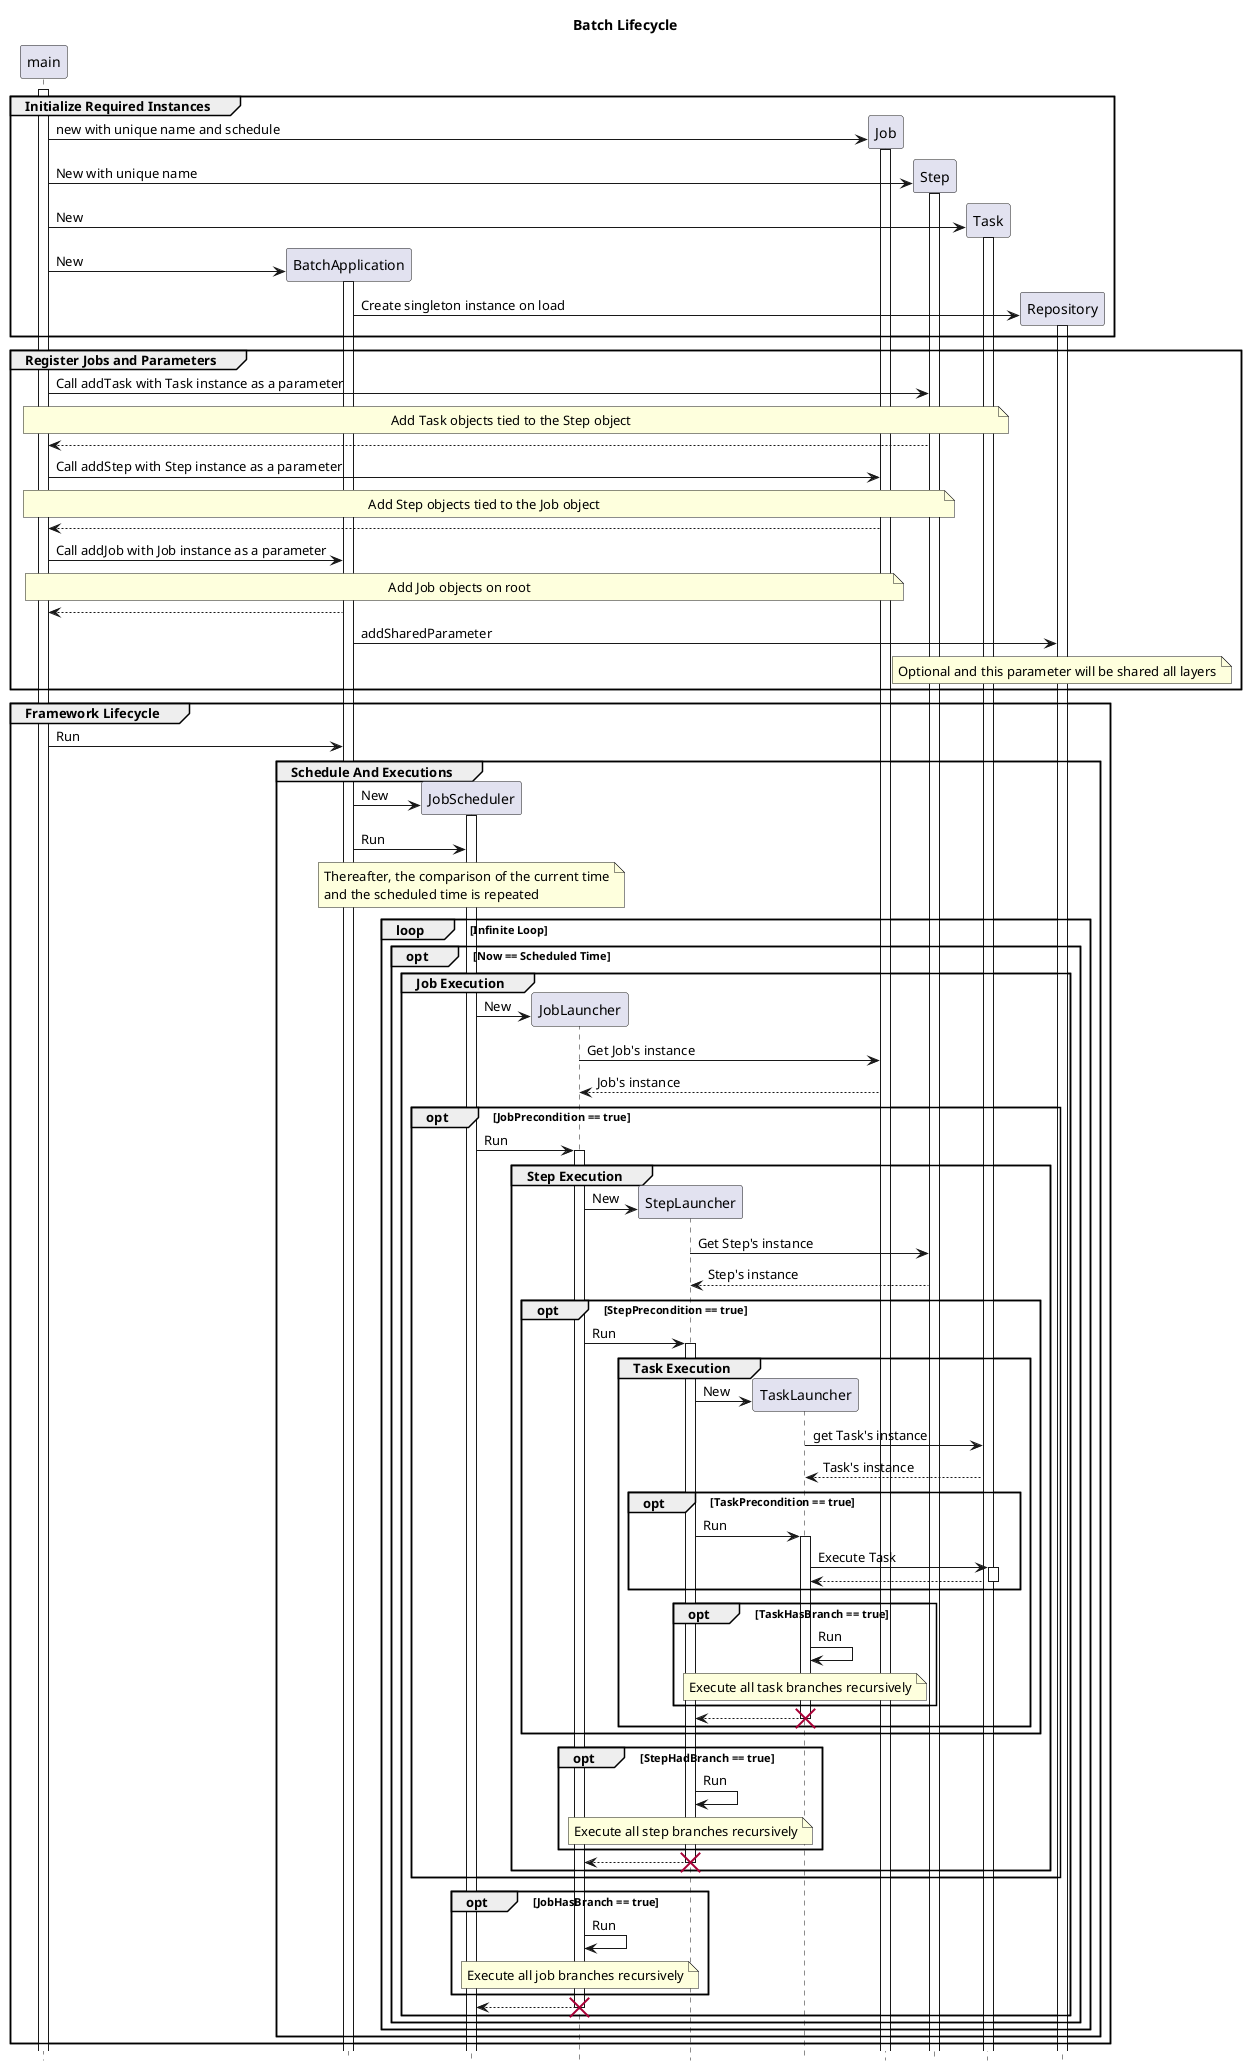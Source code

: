 @startuml Batch Lifecycle
title Batch Lifecycle

hide footbox
participant main
participant BatchApplication
participant JobScheduler
participant JobLauncher
participant StepLauncher
participant TaskLauncher
participant Job
participant Step
participant Task
participant Repository

activate main

group Initialize Required Instances
    create Job
    main -> Job: new with unique name and schedule
    activate Job
    create Step
    main -> Step: New with unique name
    activate Step

    create Task
    main -> Task: New
    activate Task

    create BatchApplication
    main -> BatchApplication: New
    activate BatchApplication

    create Repository
    BatchApplication -> Repository: Create singleton instance on load
    activate Repository
end

group Register Jobs and Parameters
    main -> Step: Call addTask with Task instance as a parameter
    note over main, Task: Add Task objects tied to the Step object
    main <-- Step

    main -> Job: Call addStep with Step instance as a parameter
    note over main, Step: Add Step objects tied to the Job object
    main <-- Job

    main -> BatchApplication: Call addJob with Job instance as a parameter
    note over main, Job: Add Job objects on root
    main <-- BatchApplication

    BatchApplication -> Repository: addSharedParameter
    note over Repository: Optional and this parameter will be shared all layers
end

group Framework Lifecycle
    main -> BatchApplication: Run

    group Schedule And Executions
        create JobScheduler
        BatchApplication -> JobScheduler: New
        activate JobScheduler

        BatchApplication -> JobScheduler: Run
        note over JobScheduler
            Thereafter, the comparison of the current time
            and the scheduled time is repeated
        end note

        loop Infinite Loop
            opt Now == Scheduled Time
                group Job Execution
                    create JobLauncher
                    JobScheduler -> JobLauncher: New
                    JobLauncher -> Job: Get Job's instance
                    JobLauncher <-- Job: Job's instance

                    opt JobPrecondition == true
                        JobScheduler -> JobLauncher: Run

                        activate JobLauncher

                        group Step Execution
                            create StepLauncher
                            JobLauncher -> StepLauncher: New
                            StepLauncher -> Step: Get Step's instance
                            StepLauncher <-- Step: Step's instance

                            opt StepPrecondition == true
                                JobLauncher -> StepLauncher: Run
                                activate StepLauncher

                                group Task Execution
                                    create TaskLauncher
                                    StepLauncher -> TaskLauncher: New
                                    TaskLauncher -> Task: get Task's instance
                                    TaskLauncher <-- Task: Task's instance

                                    opt TaskPrecondition == true
                                        StepLauncher -> TaskLauncher: Run
                                        activate TaskLauncher
                                        TaskLauncher -> Task: Execute Task
                                        activate Task
                                        TaskLauncher <-- Task
                                        deactivate Task
                                    end

                                    opt TaskHasBranch == true
                                        TaskLauncher -> TaskLauncher: Run
                                        note over TaskLauncher: Execute all task branches recursively
                                    end
                                                                                                        StepLauncher <-- TaskLauncher
                                    deactivate TaskLauncher
                                    destroy TaskLauncher
                                end
                            end

                            opt StepHadBranch == true
                                StepLauncher -> StepLauncher: Run
                                note over StepLauncher: Execute all step branches recursively
                            end

                            JobLauncher <-- StepLauncher
                            deactivate StepLauncher
                            destroy StepLauncher
                        end
                    end

                    opt JobHasBranch == true
                        JobLauncher -> JobLauncher: Run
                        note over JobLauncher: Execute all job branches recursively
                    end

                    JobScheduler <-- JobLauncher
                    deactivate JobLauncher
                    destroy JobLauncher
                end
            end
        end
    end
end
@enduml
